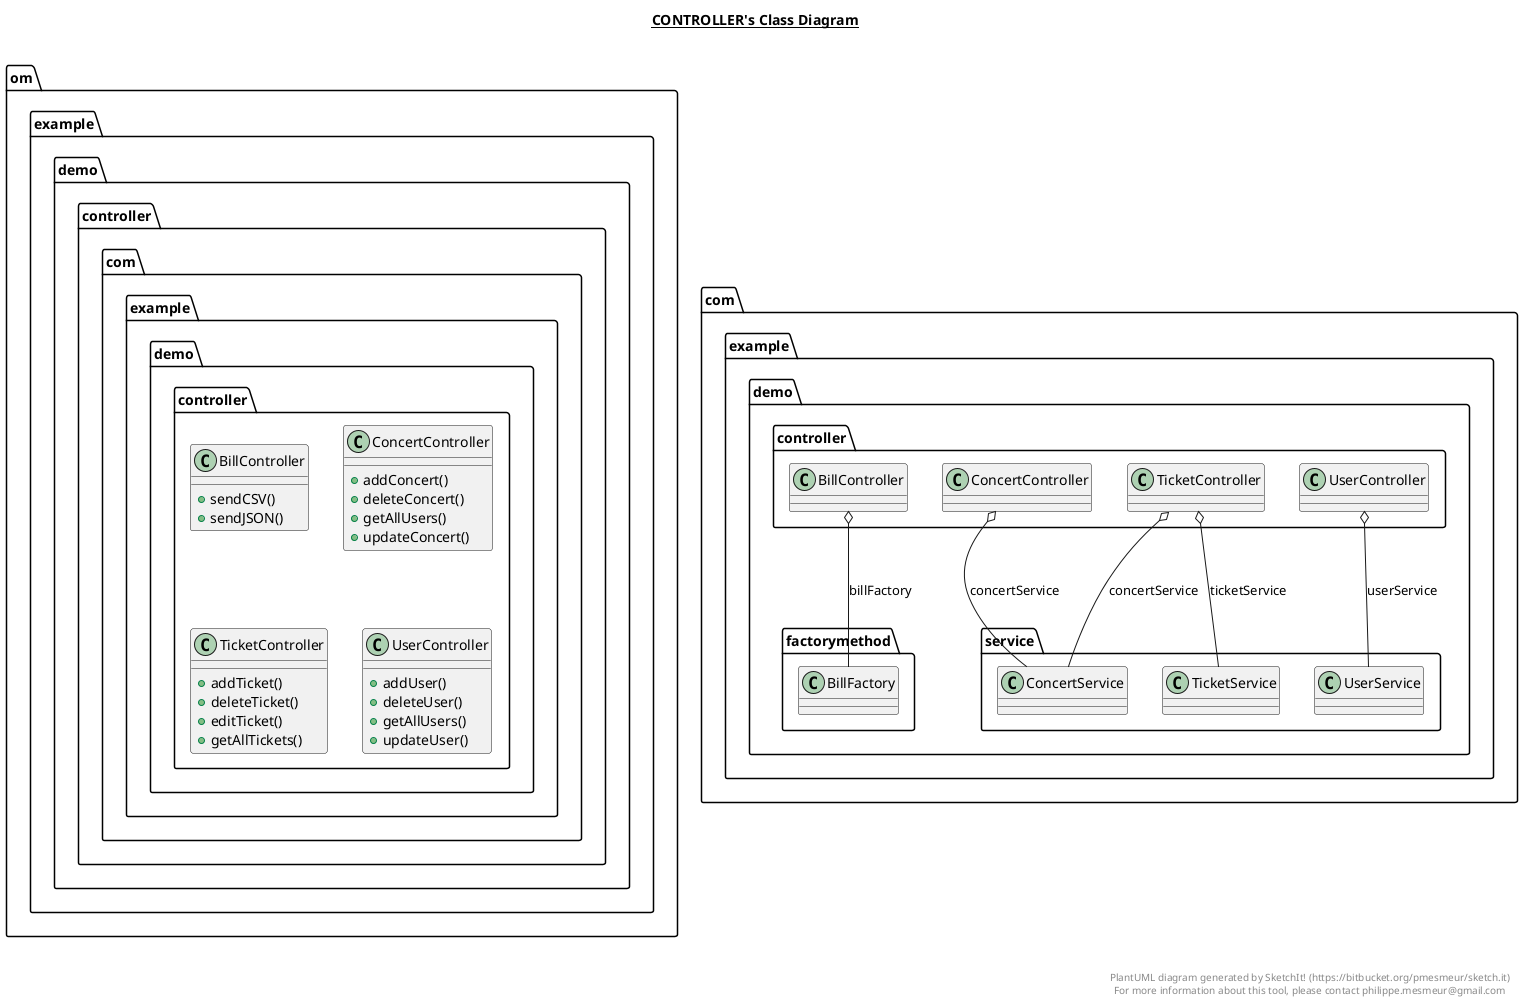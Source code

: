 @startuml

title __CONTROLLER's Class Diagram__\n


    namespace om.example.demo {
      namespace controller {
        class com.example.demo.controller.BillController {
            + sendCSV()
            + sendJSON()
        }
      }
    }

  


    namespace om.example.demo {
      namespace controller {
        class com.example.demo.controller.ConcertController {
            + addConcert()
            + deleteConcert()
            + getAllUsers()
            + updateConcert()
        }
      }
    }

  


    namespace om.example.demo {
      namespace controller {
        class com.example.demo.controller.TicketController {
            + addTicket()
            + deleteTicket()
            + editTicket()
            + getAllTickets()
        }
      }
    }

  


    namespace om.example.demo {
      namespace controller {
        class com.example.demo.controller.UserController {
            + addUser()
            + deleteUser()
            + getAllUsers()
            + updateUser()
        }
      }
    }

  

  com.example.demo.controller.BillController o-- com.example.demo.factorymethod.BillFactory : billFactory
  com.example.demo.controller.ConcertController o-- com.example.demo.service.ConcertService : concertService
  com.example.demo.controller.TicketController o-- com.example.demo.service.ConcertService : concertService
  com.example.demo.controller.TicketController o-- com.example.demo.service.TicketService : ticketService
  com.example.demo.controller.UserController o-- com.example.demo.service.UserService : userService


right footer


PlantUML diagram generated by SketchIt! (https://bitbucket.org/pmesmeur/sketch.it)
For more information about this tool, please contact philippe.mesmeur@gmail.com
endfooter

@enduml
